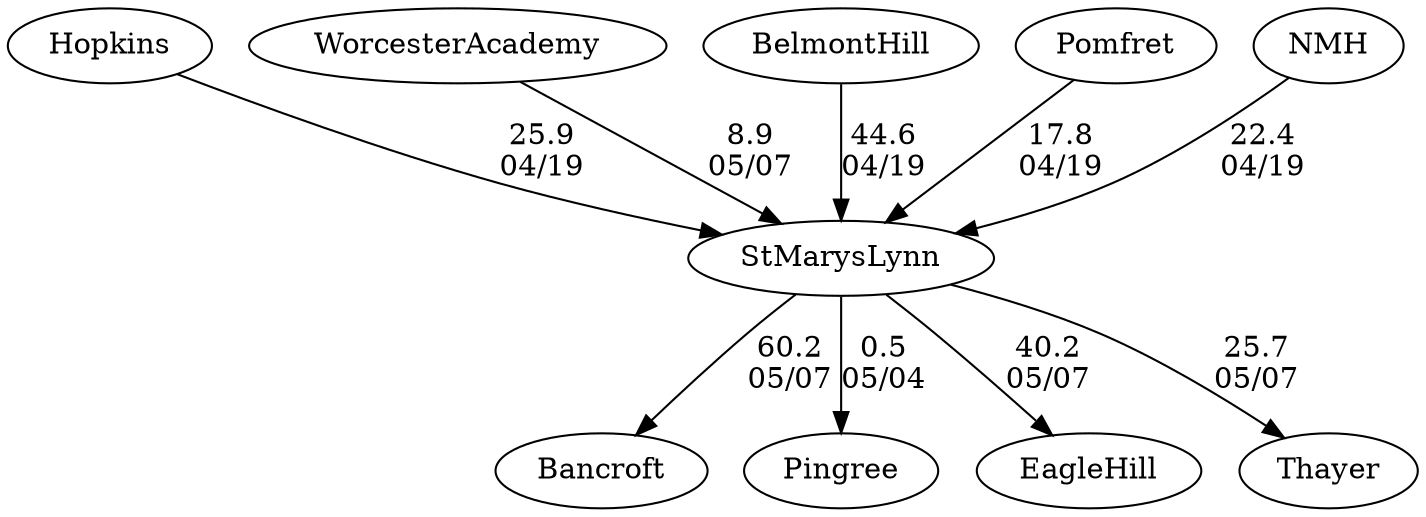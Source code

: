 digraph boys1foursStMarysLynn {Hopkins [URL="boys1foursHopkins.html"];Bancroft [URL="boys1foursBancroft.html"];WorcesterAcademy [URL="boys1foursWorcesterAcademy.html"];BelmontHill [URL="boys1foursBelmontHill.html"];Pingree [URL="boys1foursPingree.html"];Pomfret [URL="boys1foursPomfret.html"];StMarysLynn [URL="boys1foursStMarysLynn.html"];EagleHill [URL="boys1foursEagleHill.html"];Thayer [URL="boys1foursThayer.html"];NMH [URL="boys1foursNMH.html"];StMarysLynn -> Pingree[label="0.5
05/04", weight="100", tooltip="NEIRA Boys & Girls Fours,Pingree, Lowell High, St. Mary's, Dublin			
Distance: 1500 Conditions: Flat conditions until the mixed and varsity races, which encountered an 8mph headwind. Comments: Boys' and Girls' third boats were novice crews. Girls' fourth race was a mixed race.
None", URL="https://www.row2k.com/results/resultspage.cfm?UID=332AC602A7184903C2BF632C3A15C1EB&cat=5", random="random"]; 
WorcesterAcademy -> StMarysLynn[label="8.9
05/07", weight="92", tooltip="NEIRA Boys & Girls Fours,Bancroft School, St. Mary's Lynn, Eagle Hill School, Worcester Academy, Thayer Academy, St. Mark's			
Distance: 1500m Conditions: Slight head/cross wind throughout the races.
None", URL="https://www.row2k.com/results/resultspage.cfm?UID=D9F3FD47837D8C36A90E1613F9F35A67&cat=5", random="random"]; 
StMarysLynn -> Thayer[label="25.7
05/07", weight="75", tooltip="NEIRA Boys & Girls Fours,Bancroft School, St. Mary's Lynn, Eagle Hill School, Worcester Academy, Thayer Academy, St. Mark's			
Distance: 1500m Conditions: Slight head/cross wind throughout the races.
None", URL="https://www.row2k.com/results/resultspage.cfm?UID=D9F3FD47837D8C36A90E1613F9F35A67&cat=5", random="random"]; 
StMarysLynn -> EagleHill[label="40.2
05/07", weight="60", tooltip="NEIRA Boys & Girls Fours,Bancroft School, St. Mary's Lynn, Eagle Hill School, Worcester Academy, Thayer Academy, St. Mark's			
Distance: 1500m Conditions: Slight head/cross wind throughout the races.
None", URL="https://www.row2k.com/results/resultspage.cfm?UID=D9F3FD47837D8C36A90E1613F9F35A67&cat=5", random="random"]; 
StMarysLynn -> Bancroft[label="60.2
05/07", weight="40", tooltip="NEIRA Boys & Girls Fours,Bancroft School, St. Mary's Lynn, Eagle Hill School, Worcester Academy, Thayer Academy, St. Mark's			
Distance: 1500m Conditions: Slight head/cross wind throughout the races.
None", URL="https://www.row2k.com/results/resultspage.cfm?UID=D9F3FD47837D8C36A90E1613F9F35A67&cat=5", random="random"]; 
BelmontHill -> StMarysLynn[label="44.6
04/19", weight="56", tooltip="NEIRA Boys , Pomfret v. Belmont Hill, Hopkins, Northfield Mount Hermon, St. Mary's			
Distance: 1500 Conditions: Consistent crossing tailwind (~7-13MPH), with occasional stronger gusts. Light chop after the first 500M. Comments: Tailwinds increased somewhat during the course of racing. Order of boys races: B4, B3, B2, B1, B6, B5. (B5 and B6 were a mix of novice and JV rowers).
None", URL="https://www.row2k.com/results/resultspage.cfm?UID=C1846FF4D524939343D2F034713639A4&cat=1", random="random"]; 
Hopkins -> StMarysLynn[label="25.9
04/19", weight="75", tooltip="NEIRA Boys , Pomfret v. Belmont Hill, Hopkins, Northfield Mount Hermon, St. Mary's			
Distance: 1500 Conditions: Consistent crossing tailwind (~7-13MPH), with occasional stronger gusts. Light chop after the first 500M. Comments: Tailwinds increased somewhat during the course of racing. Order of boys races: B4, B3, B2, B1, B6, B5. (B5 and B6 were a mix of novice and JV rowers).
None", URL="https://www.row2k.com/results/resultspage.cfm?UID=C1846FF4D524939343D2F034713639A4&cat=1", random="random"]; 
NMH -> StMarysLynn[label="22.4
04/19", weight="78", tooltip="NEIRA Boys , Pomfret v. Belmont Hill, Hopkins, Northfield Mount Hermon, St. Mary's			
Distance: 1500 Conditions: Consistent crossing tailwind (~7-13MPH), with occasional stronger gusts. Light chop after the first 500M. Comments: Tailwinds increased somewhat during the course of racing. Order of boys races: B4, B3, B2, B1, B6, B5. (B5 and B6 were a mix of novice and JV rowers).
None", URL="https://www.row2k.com/results/resultspage.cfm?UID=C1846FF4D524939343D2F034713639A4&cat=1", random="random"]; 
Pomfret -> StMarysLynn[label="17.8
04/19", weight="83", tooltip="NEIRA Boys , Pomfret v. Belmont Hill, Hopkins, Northfield Mount Hermon, St. Mary's			
Distance: 1500 Conditions: Consistent crossing tailwind (~7-13MPH), with occasional stronger gusts. Light chop after the first 500M. Comments: Tailwinds increased somewhat during the course of racing. Order of boys races: B4, B3, B2, B1, B6, B5. (B5 and B6 were a mix of novice and JV rowers).
None", URL="https://www.row2k.com/results/resultspage.cfm?UID=C1846FF4D524939343D2F034713639A4&cat=1", random="random"]}